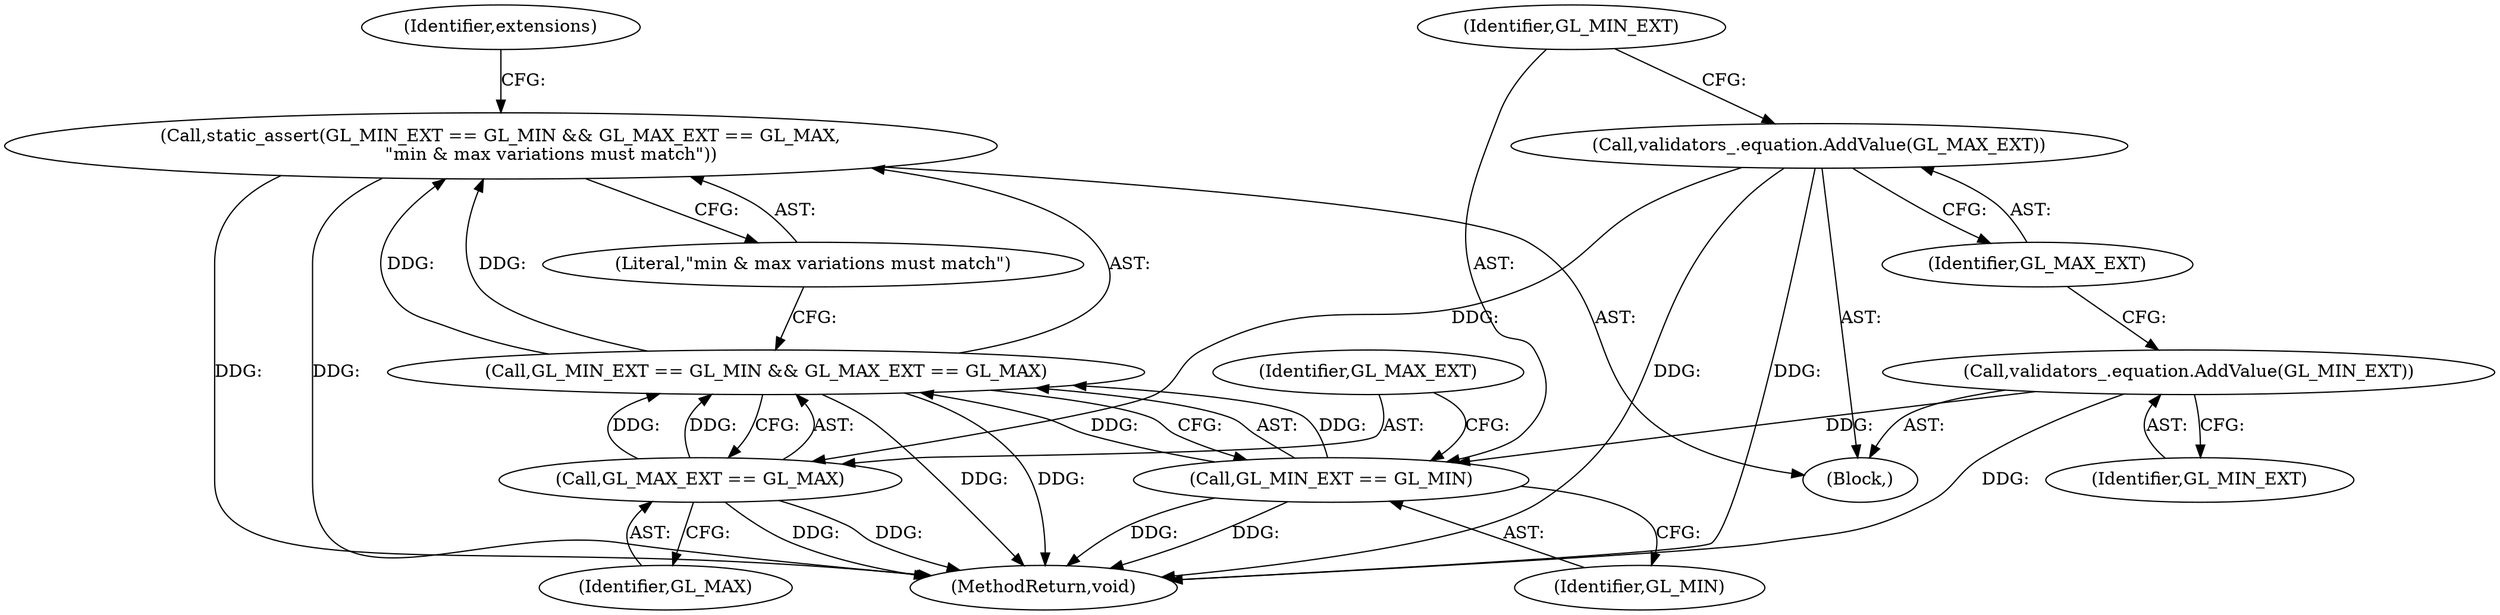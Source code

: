 digraph "0_Chrome_a4150b688a754d3d10d2ca385155b1c95d77d6ae_0@API" {
"1001720" [label="(Call,static_assert(GL_MIN_EXT == GL_MIN && GL_MAX_EXT == GL_MAX,\n                  \"min & max variations must match\"))"];
"1001721" [label="(Call,GL_MIN_EXT == GL_MIN && GL_MAX_EXT == GL_MAX)"];
"1001722" [label="(Call,GL_MIN_EXT == GL_MIN)"];
"1001716" [label="(Call,validators_.equation.AddValue(GL_MIN_EXT))"];
"1001725" [label="(Call,GL_MAX_EXT == GL_MAX)"];
"1001718" [label="(Call,validators_.equation.AddValue(GL_MAX_EXT))"];
"1001717" [label="(Identifier,GL_MIN_EXT)"];
"1001727" [label="(Identifier,GL_MAX)"];
"1001721" [label="(Call,GL_MIN_EXT == GL_MIN && GL_MAX_EXT == GL_MAX)"];
"1002478" [label="(MethodReturn,void)"];
"1001725" [label="(Call,GL_MAX_EXT == GL_MAX)"];
"1001732" [label="(Identifier,extensions)"];
"1001726" [label="(Identifier,GL_MAX_EXT)"];
"1001713" [label="(Block,)"];
"1001723" [label="(Identifier,GL_MIN_EXT)"];
"1001722" [label="(Call,GL_MIN_EXT == GL_MIN)"];
"1001719" [label="(Identifier,GL_MAX_EXT)"];
"1001728" [label="(Literal,\"min & max variations must match\")"];
"1001724" [label="(Identifier,GL_MIN)"];
"1001716" [label="(Call,validators_.equation.AddValue(GL_MIN_EXT))"];
"1001718" [label="(Call,validators_.equation.AddValue(GL_MAX_EXT))"];
"1001720" [label="(Call,static_assert(GL_MIN_EXT == GL_MIN && GL_MAX_EXT == GL_MAX,\n                  \"min & max variations must match\"))"];
"1001720" -> "1001713"  [label="AST: "];
"1001720" -> "1001728"  [label="CFG: "];
"1001721" -> "1001720"  [label="AST: "];
"1001728" -> "1001720"  [label="AST: "];
"1001732" -> "1001720"  [label="CFG: "];
"1001720" -> "1002478"  [label="DDG: "];
"1001720" -> "1002478"  [label="DDG: "];
"1001721" -> "1001720"  [label="DDG: "];
"1001721" -> "1001720"  [label="DDG: "];
"1001721" -> "1001722"  [label="CFG: "];
"1001721" -> "1001725"  [label="CFG: "];
"1001722" -> "1001721"  [label="AST: "];
"1001725" -> "1001721"  [label="AST: "];
"1001728" -> "1001721"  [label="CFG: "];
"1001721" -> "1002478"  [label="DDG: "];
"1001721" -> "1002478"  [label="DDG: "];
"1001722" -> "1001721"  [label="DDG: "];
"1001722" -> "1001721"  [label="DDG: "];
"1001725" -> "1001721"  [label="DDG: "];
"1001725" -> "1001721"  [label="DDG: "];
"1001722" -> "1001724"  [label="CFG: "];
"1001723" -> "1001722"  [label="AST: "];
"1001724" -> "1001722"  [label="AST: "];
"1001726" -> "1001722"  [label="CFG: "];
"1001722" -> "1002478"  [label="DDG: "];
"1001722" -> "1002478"  [label="DDG: "];
"1001716" -> "1001722"  [label="DDG: "];
"1001716" -> "1001713"  [label="AST: "];
"1001716" -> "1001717"  [label="CFG: "];
"1001717" -> "1001716"  [label="AST: "];
"1001719" -> "1001716"  [label="CFG: "];
"1001716" -> "1002478"  [label="DDG: "];
"1001725" -> "1001727"  [label="CFG: "];
"1001726" -> "1001725"  [label="AST: "];
"1001727" -> "1001725"  [label="AST: "];
"1001725" -> "1002478"  [label="DDG: "];
"1001725" -> "1002478"  [label="DDG: "];
"1001718" -> "1001725"  [label="DDG: "];
"1001718" -> "1001713"  [label="AST: "];
"1001718" -> "1001719"  [label="CFG: "];
"1001719" -> "1001718"  [label="AST: "];
"1001723" -> "1001718"  [label="CFG: "];
"1001718" -> "1002478"  [label="DDG: "];
"1001718" -> "1002478"  [label="DDG: "];
}
